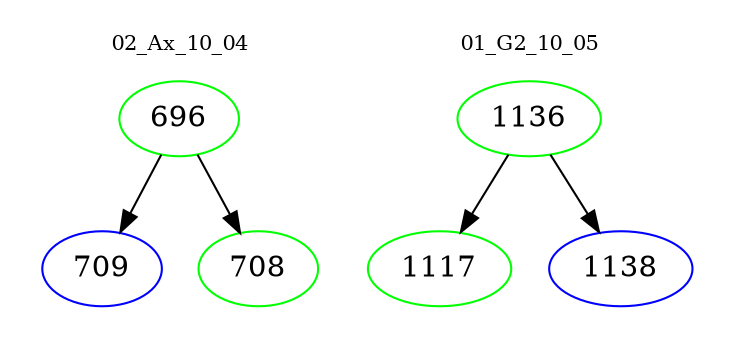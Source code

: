 digraph{
subgraph cluster_0 {
color = white
label = "02_Ax_10_04";
fontsize=10;
T0_696 [label="696", color="green"]
T0_696 -> T0_709 [color="black"]
T0_709 [label="709", color="blue"]
T0_696 -> T0_708 [color="black"]
T0_708 [label="708", color="green"]
}
subgraph cluster_1 {
color = white
label = "01_G2_10_05";
fontsize=10;
T1_1136 [label="1136", color="green"]
T1_1136 -> T1_1117 [color="black"]
T1_1117 [label="1117", color="green"]
T1_1136 -> T1_1138 [color="black"]
T1_1138 [label="1138", color="blue"]
}
}
